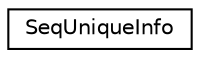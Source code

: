 digraph G
{
  edge [fontname="Helvetica",fontsize="10",labelfontname="Helvetica",labelfontsize="10"];
  node [fontname="Helvetica",fontsize="10",shape=record];
  rankdir=LR;
  Node1 [label="SeqUniqueInfo",height=0.2,width=0.4,color="black", fillcolor="white", style="filled",URL="$da/dce/structSeqUniqueInfo.html"];
}

